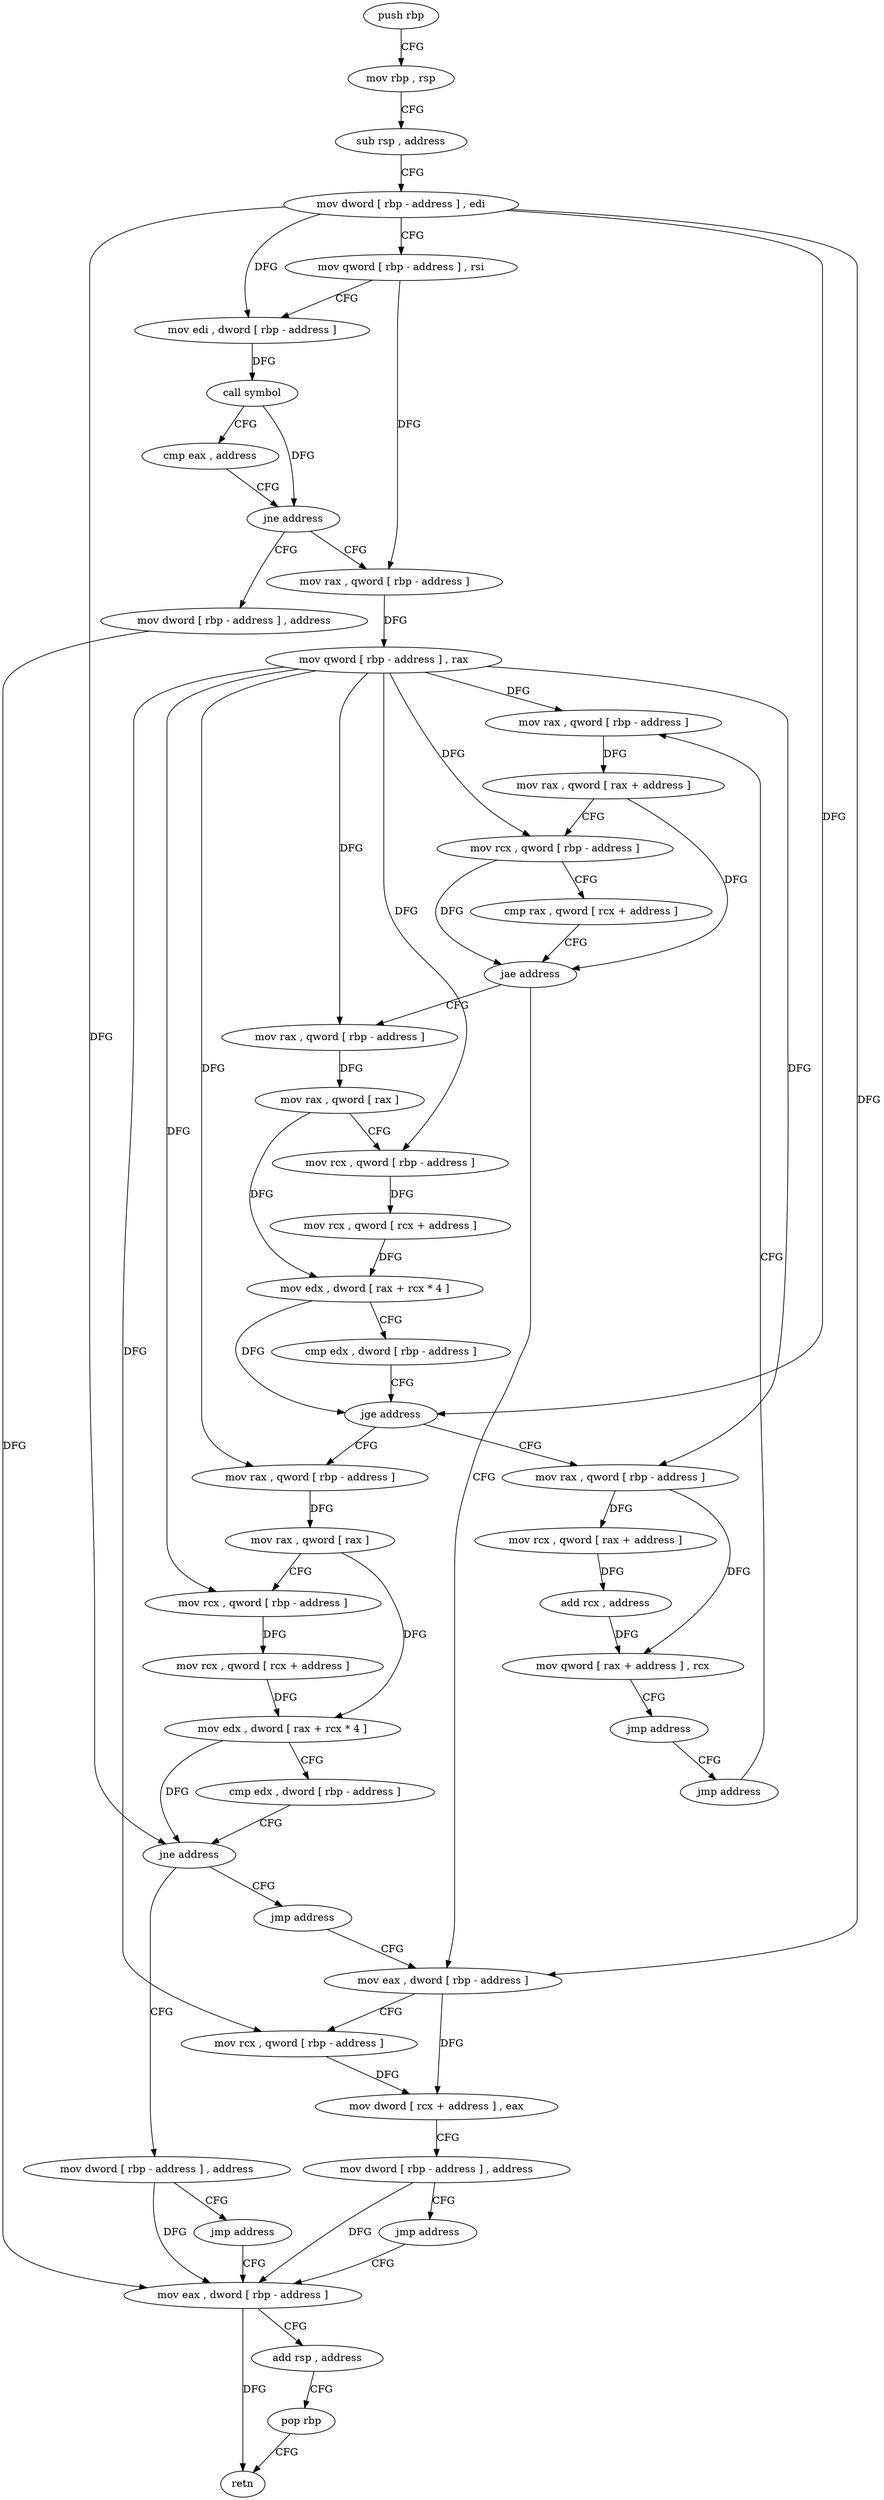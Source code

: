 digraph "func" {
"4295904" [label = "push rbp" ]
"4295905" [label = "mov rbp , rsp" ]
"4295908" [label = "sub rsp , address" ]
"4295912" [label = "mov dword [ rbp - address ] , edi" ]
"4295915" [label = "mov qword [ rbp - address ] , rsi" ]
"4295919" [label = "mov edi , dword [ rbp - address ]" ]
"4295922" [label = "call symbol" ]
"4295927" [label = "cmp eax , address" ]
"4295930" [label = "jne address" ]
"4296088" [label = "mov dword [ rbp - address ] , address" ]
"4295936" [label = "mov rax , qword [ rbp - address ]" ]
"4296095" [label = "mov eax , dword [ rbp - address ]" ]
"4295940" [label = "mov qword [ rbp - address ] , rax" ]
"4295944" [label = "mov rax , qword [ rbp - address ]" ]
"4296066" [label = "mov eax , dword [ rbp - address ]" ]
"4296069" [label = "mov rcx , qword [ rbp - address ]" ]
"4296073" [label = "mov dword [ rcx + address ] , eax" ]
"4296076" [label = "mov dword [ rbp - address ] , address" ]
"4296083" [label = "jmp address" ]
"4295966" [label = "mov rax , qword [ rbp - address ]" ]
"4295970" [label = "mov rax , qword [ rax ]" ]
"4295973" [label = "mov rcx , qword [ rbp - address ]" ]
"4295977" [label = "mov rcx , qword [ rcx + address ]" ]
"4295981" [label = "mov edx , dword [ rax + rcx * 4 ]" ]
"4295984" [label = "cmp edx , dword [ rbp - address ]" ]
"4295987" [label = "jge address" ]
"4296017" [label = "mov rax , qword [ rbp - address ]" ]
"4295993" [label = "mov rax , qword [ rbp - address ]" ]
"4296098" [label = "add rsp , address" ]
"4296102" [label = "pop rbp" ]
"4296103" [label = "retn" ]
"4296021" [label = "mov rax , qword [ rax ]" ]
"4296024" [label = "mov rcx , qword [ rbp - address ]" ]
"4296028" [label = "mov rcx , qword [ rcx + address ]" ]
"4296032" [label = "mov edx , dword [ rax + rcx * 4 ]" ]
"4296035" [label = "cmp edx , dword [ rbp - address ]" ]
"4296038" [label = "jne address" ]
"4296056" [label = "jmp address" ]
"4296044" [label = "mov dword [ rbp - address ] , address" ]
"4295997" [label = "mov rcx , qword [ rax + address ]" ]
"4296001" [label = "add rcx , address" ]
"4296008" [label = "mov qword [ rax + address ] , rcx" ]
"4296012" [label = "jmp address" ]
"4296061" [label = "jmp address" ]
"4296051" [label = "jmp address" ]
"4295948" [label = "mov rax , qword [ rax + address ]" ]
"4295952" [label = "mov rcx , qword [ rbp - address ]" ]
"4295956" [label = "cmp rax , qword [ rcx + address ]" ]
"4295960" [label = "jae address" ]
"4295904" -> "4295905" [ label = "CFG" ]
"4295905" -> "4295908" [ label = "CFG" ]
"4295908" -> "4295912" [ label = "CFG" ]
"4295912" -> "4295915" [ label = "CFG" ]
"4295912" -> "4295919" [ label = "DFG" ]
"4295912" -> "4296066" [ label = "DFG" ]
"4295912" -> "4295987" [ label = "DFG" ]
"4295912" -> "4296038" [ label = "DFG" ]
"4295915" -> "4295919" [ label = "CFG" ]
"4295915" -> "4295936" [ label = "DFG" ]
"4295919" -> "4295922" [ label = "DFG" ]
"4295922" -> "4295927" [ label = "CFG" ]
"4295922" -> "4295930" [ label = "DFG" ]
"4295927" -> "4295930" [ label = "CFG" ]
"4295930" -> "4296088" [ label = "CFG" ]
"4295930" -> "4295936" [ label = "CFG" ]
"4296088" -> "4296095" [ label = "DFG" ]
"4295936" -> "4295940" [ label = "DFG" ]
"4296095" -> "4296098" [ label = "CFG" ]
"4296095" -> "4296103" [ label = "DFG" ]
"4295940" -> "4295944" [ label = "DFG" ]
"4295940" -> "4295952" [ label = "DFG" ]
"4295940" -> "4296069" [ label = "DFG" ]
"4295940" -> "4295966" [ label = "DFG" ]
"4295940" -> "4295973" [ label = "DFG" ]
"4295940" -> "4296017" [ label = "DFG" ]
"4295940" -> "4296024" [ label = "DFG" ]
"4295940" -> "4295993" [ label = "DFG" ]
"4295944" -> "4295948" [ label = "DFG" ]
"4296066" -> "4296069" [ label = "CFG" ]
"4296066" -> "4296073" [ label = "DFG" ]
"4296069" -> "4296073" [ label = "DFG" ]
"4296073" -> "4296076" [ label = "CFG" ]
"4296076" -> "4296083" [ label = "CFG" ]
"4296076" -> "4296095" [ label = "DFG" ]
"4296083" -> "4296095" [ label = "CFG" ]
"4295966" -> "4295970" [ label = "DFG" ]
"4295970" -> "4295973" [ label = "CFG" ]
"4295970" -> "4295981" [ label = "DFG" ]
"4295973" -> "4295977" [ label = "DFG" ]
"4295977" -> "4295981" [ label = "DFG" ]
"4295981" -> "4295984" [ label = "CFG" ]
"4295981" -> "4295987" [ label = "DFG" ]
"4295984" -> "4295987" [ label = "CFG" ]
"4295987" -> "4296017" [ label = "CFG" ]
"4295987" -> "4295993" [ label = "CFG" ]
"4296017" -> "4296021" [ label = "DFG" ]
"4295993" -> "4295997" [ label = "DFG" ]
"4295993" -> "4296008" [ label = "DFG" ]
"4296098" -> "4296102" [ label = "CFG" ]
"4296102" -> "4296103" [ label = "CFG" ]
"4296021" -> "4296024" [ label = "CFG" ]
"4296021" -> "4296032" [ label = "DFG" ]
"4296024" -> "4296028" [ label = "DFG" ]
"4296028" -> "4296032" [ label = "DFG" ]
"4296032" -> "4296035" [ label = "CFG" ]
"4296032" -> "4296038" [ label = "DFG" ]
"4296035" -> "4296038" [ label = "CFG" ]
"4296038" -> "4296056" [ label = "CFG" ]
"4296038" -> "4296044" [ label = "CFG" ]
"4296056" -> "4296066" [ label = "CFG" ]
"4296044" -> "4296051" [ label = "CFG" ]
"4296044" -> "4296095" [ label = "DFG" ]
"4295997" -> "4296001" [ label = "DFG" ]
"4296001" -> "4296008" [ label = "DFG" ]
"4296008" -> "4296012" [ label = "CFG" ]
"4296012" -> "4296061" [ label = "CFG" ]
"4296061" -> "4295944" [ label = "CFG" ]
"4296051" -> "4296095" [ label = "CFG" ]
"4295948" -> "4295952" [ label = "CFG" ]
"4295948" -> "4295960" [ label = "DFG" ]
"4295952" -> "4295956" [ label = "CFG" ]
"4295952" -> "4295960" [ label = "DFG" ]
"4295956" -> "4295960" [ label = "CFG" ]
"4295960" -> "4296066" [ label = "CFG" ]
"4295960" -> "4295966" [ label = "CFG" ]
}
